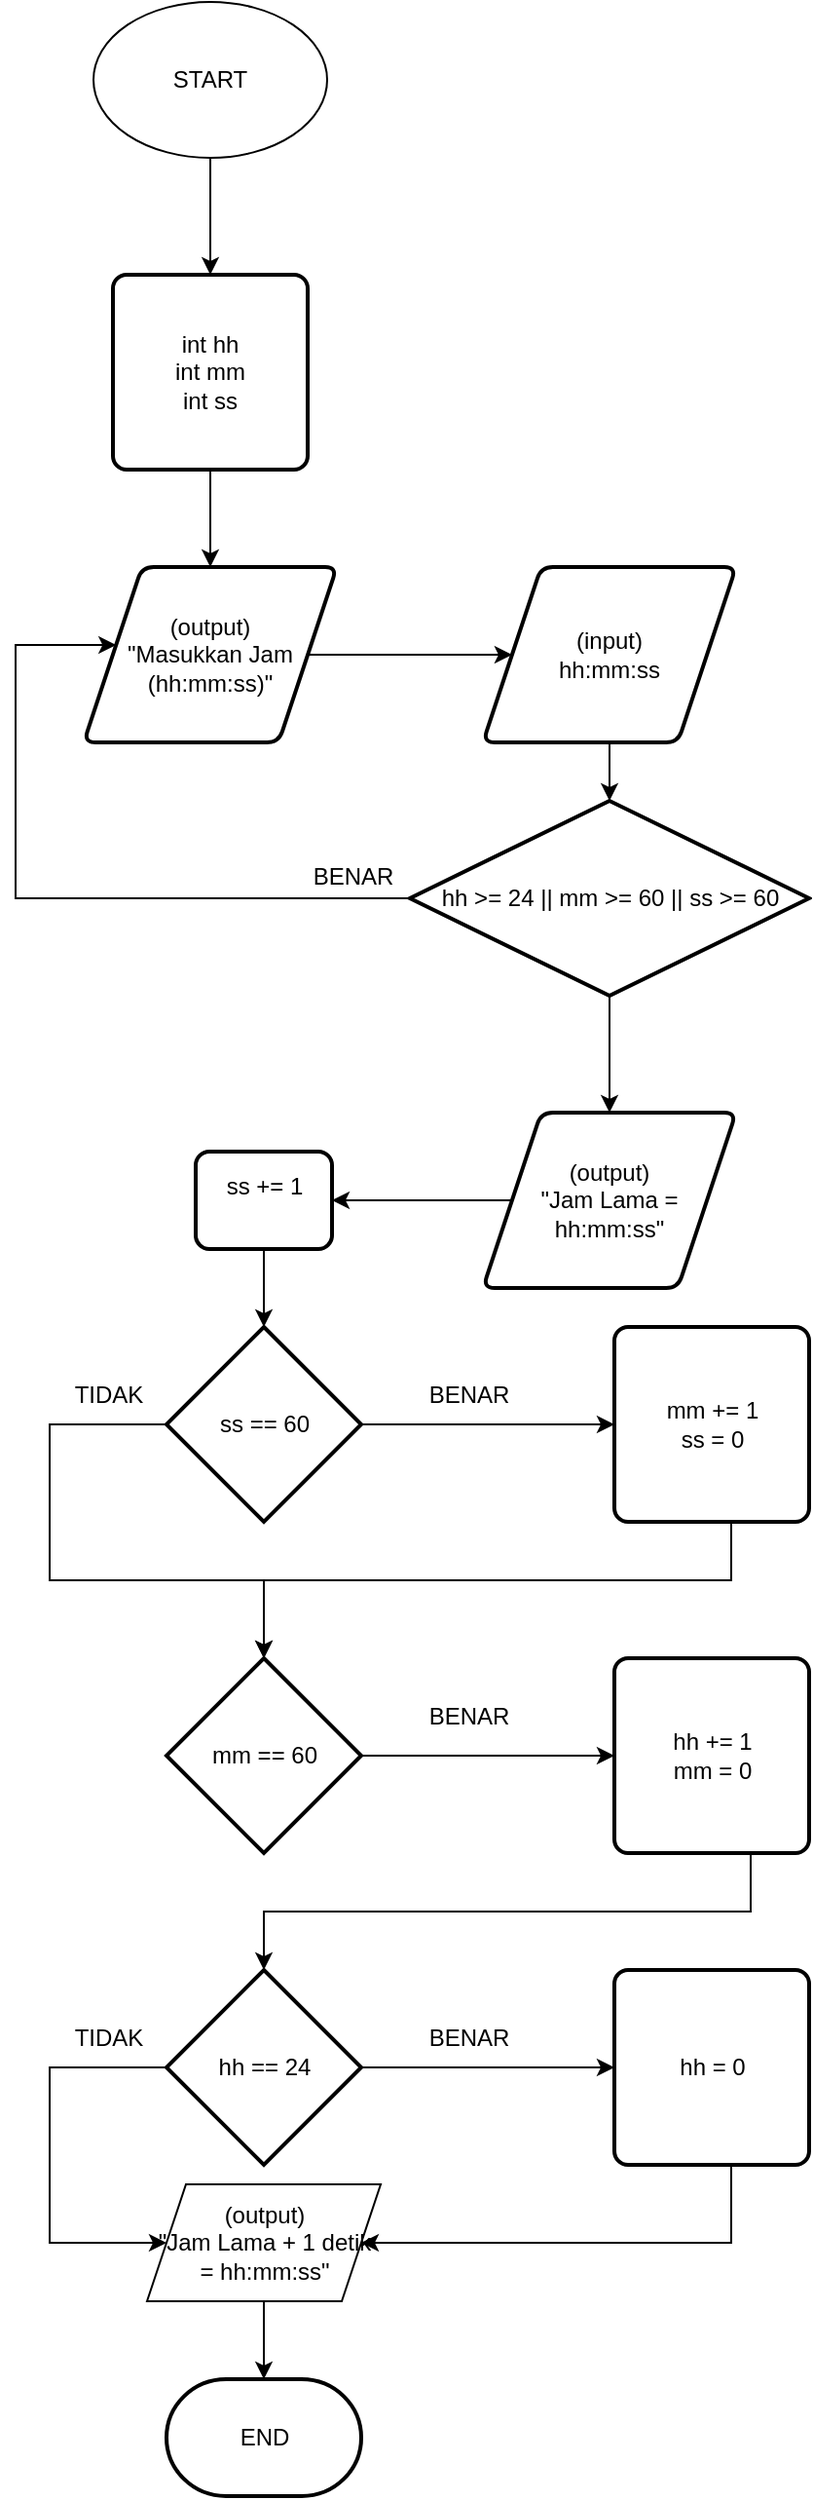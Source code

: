 <mxfile version="15.5.0" type="device"><diagram id="X9YmZ__II-KsB23YuFzx" name="Page-1"><mxGraphModel dx="868" dy="460" grid="1" gridSize="10" guides="1" tooltips="1" connect="1" arrows="1" fold="1" page="1" pageScale="1" pageWidth="1000" pageHeight="1169" math="0" shadow="0"><root><mxCell id="0"/><mxCell id="1" parent="0"/><mxCell id="hRjM0jkB3R4VSlcstP3L-114" style="edgeStyle=orthogonalEdgeStyle;rounded=0;orthogonalLoop=1;jettySize=auto;html=1;" parent="1" source="hRjM0jkB3R4VSlcstP3L-115" target="hRjM0jkB3R4VSlcstP3L-117" edge="1"><mxGeometry relative="1" as="geometry"/></mxCell><mxCell id="hRjM0jkB3R4VSlcstP3L-115" value="START" style="ellipse;whiteSpace=wrap;html=1;" parent="1" vertex="1"><mxGeometry x="850" y="730" width="120" height="80" as="geometry"/></mxCell><mxCell id="hRjM0jkB3R4VSlcstP3L-116" style="edgeStyle=orthogonalEdgeStyle;rounded=0;orthogonalLoop=1;jettySize=auto;html=1;" parent="1" source="hRjM0jkB3R4VSlcstP3L-117" target="hRjM0jkB3R4VSlcstP3L-119" edge="1"><mxGeometry relative="1" as="geometry"/></mxCell><mxCell id="hRjM0jkB3R4VSlcstP3L-117" value="int hh&lt;br&gt;int mm&lt;br&gt;int ss" style="rounded=1;whiteSpace=wrap;html=1;absoluteArcSize=1;arcSize=14;strokeWidth=2;" parent="1" vertex="1"><mxGeometry x="860" y="870" width="100" height="100" as="geometry"/></mxCell><mxCell id="hRjM0jkB3R4VSlcstP3L-118" style="edgeStyle=orthogonalEdgeStyle;rounded=0;orthogonalLoop=1;jettySize=auto;html=1;" parent="1" source="hRjM0jkB3R4VSlcstP3L-119" target="hRjM0jkB3R4VSlcstP3L-121" edge="1"><mxGeometry relative="1" as="geometry"/></mxCell><mxCell id="hRjM0jkB3R4VSlcstP3L-119" value="(output)&lt;br&gt;&quot;Masukkan Jam (hh:mm:ss)&quot;" style="shape=parallelogram;html=1;strokeWidth=2;perimeter=parallelogramPerimeter;whiteSpace=wrap;rounded=1;arcSize=12;size=0.23;" parent="1" vertex="1"><mxGeometry x="845" y="1020" width="130" height="90" as="geometry"/></mxCell><mxCell id="PaAFdR11vG2jaVTzGtPJ-3" value="" style="edgeStyle=orthogonalEdgeStyle;rounded=0;orthogonalLoop=1;jettySize=auto;html=1;" edge="1" parent="1" source="hRjM0jkB3R4VSlcstP3L-121" target="PaAFdR11vG2jaVTzGtPJ-2"><mxGeometry relative="1" as="geometry"/></mxCell><mxCell id="hRjM0jkB3R4VSlcstP3L-121" value="(input)&lt;br&gt;hh:mm:ss" style="shape=parallelogram;html=1;strokeWidth=2;perimeter=parallelogramPerimeter;whiteSpace=wrap;rounded=1;arcSize=12;size=0.23;" parent="1" vertex="1"><mxGeometry x="1050" y="1020" width="130" height="90" as="geometry"/></mxCell><mxCell id="hRjM0jkB3R4VSlcstP3L-122" style="edgeStyle=orthogonalEdgeStyle;rounded=0;orthogonalLoop=1;jettySize=auto;html=1;" parent="1" source="hRjM0jkB3R4VSlcstP3L-123" target="hRjM0jkB3R4VSlcstP3L-128" edge="1"><mxGeometry relative="1" as="geometry"/></mxCell><mxCell id="hRjM0jkB3R4VSlcstP3L-123" value="ss += 1&lt;br&gt;&lt;br&gt;" style="rounded=1;whiteSpace=wrap;html=1;absoluteArcSize=1;arcSize=14;strokeWidth=2;" parent="1" vertex="1"><mxGeometry x="902.5" y="1320" width="70" height="50" as="geometry"/></mxCell><mxCell id="PaAFdR11vG2jaVTzGtPJ-1" value="" style="edgeStyle=orthogonalEdgeStyle;rounded=0;orthogonalLoop=1;jettySize=auto;html=1;" edge="1" parent="1" source="hRjM0jkB3R4VSlcstP3L-125" target="hRjM0jkB3R4VSlcstP3L-123"><mxGeometry relative="1" as="geometry"/></mxCell><mxCell id="hRjM0jkB3R4VSlcstP3L-125" value="(output)&lt;br&gt;&quot;Jam Lama = hh:mm:ss&quot;" style="shape=parallelogram;html=1;strokeWidth=2;perimeter=parallelogramPerimeter;whiteSpace=wrap;rounded=1;arcSize=12;size=0.23;" parent="1" vertex="1"><mxGeometry x="1050" y="1300" width="130" height="90" as="geometry"/></mxCell><mxCell id="hRjM0jkB3R4VSlcstP3L-126" style="edgeStyle=orthogonalEdgeStyle;rounded=0;orthogonalLoop=1;jettySize=auto;html=1;" parent="1" source="hRjM0jkB3R4VSlcstP3L-128" target="hRjM0jkB3R4VSlcstP3L-130" edge="1"><mxGeometry relative="1" as="geometry"/></mxCell><mxCell id="hRjM0jkB3R4VSlcstP3L-127" style="edgeStyle=orthogonalEdgeStyle;rounded=0;orthogonalLoop=1;jettySize=auto;html=1;entryX=0.5;entryY=0;entryDx=0;entryDy=0;entryPerimeter=0;" parent="1" source="hRjM0jkB3R4VSlcstP3L-128" target="hRjM0jkB3R4VSlcstP3L-133" edge="1"><mxGeometry relative="1" as="geometry"><mxPoint x="777.5" y="1600" as="targetPoint"/><Array as="points"><mxPoint x="827.5" y="1460"/><mxPoint x="827.5" y="1540"/><mxPoint x="937.5" y="1540"/></Array></mxGeometry></mxCell><mxCell id="hRjM0jkB3R4VSlcstP3L-128" value="ss == 60" style="strokeWidth=2;html=1;shape=mxgraph.flowchart.decision;whiteSpace=wrap;" parent="1" vertex="1"><mxGeometry x="887.5" y="1410" width="100" height="100" as="geometry"/></mxCell><mxCell id="hRjM0jkB3R4VSlcstP3L-129" style="edgeStyle=orthogonalEdgeStyle;rounded=0;orthogonalLoop=1;jettySize=auto;html=1;entryX=0.5;entryY=0;entryDx=0;entryDy=0;entryPerimeter=0;" parent="1" source="hRjM0jkB3R4VSlcstP3L-130" target="hRjM0jkB3R4VSlcstP3L-133" edge="1"><mxGeometry relative="1" as="geometry"><mxPoint x="937.5" y="1540" as="targetPoint"/><Array as="points"><mxPoint x="1177.5" y="1540"/><mxPoint x="937.5" y="1540"/></Array></mxGeometry></mxCell><mxCell id="hRjM0jkB3R4VSlcstP3L-130" value="mm += 1&lt;br&gt;ss = 0" style="rounded=1;whiteSpace=wrap;html=1;absoluteArcSize=1;arcSize=14;strokeWidth=2;" parent="1" vertex="1"><mxGeometry x="1117.5" y="1410" width="100" height="100" as="geometry"/></mxCell><mxCell id="hRjM0jkB3R4VSlcstP3L-131" style="edgeStyle=orthogonalEdgeStyle;rounded=0;orthogonalLoop=1;jettySize=auto;html=1;entryX=0;entryY=0.5;entryDx=0;entryDy=0;" parent="1" source="hRjM0jkB3R4VSlcstP3L-133" target="hRjM0jkB3R4VSlcstP3L-146" edge="1"><mxGeometry relative="1" as="geometry"/></mxCell><mxCell id="hRjM0jkB3R4VSlcstP3L-133" value="mm == 60" style="strokeWidth=2;html=1;shape=mxgraph.flowchart.decision;whiteSpace=wrap;" parent="1" vertex="1"><mxGeometry x="887.5" y="1580" width="100" height="100" as="geometry"/></mxCell><mxCell id="hRjM0jkB3R4VSlcstP3L-134" value="BENAR" style="text;html=1;strokeColor=none;fillColor=none;align=center;verticalAlign=middle;whiteSpace=wrap;rounded=0;" parent="1" vertex="1"><mxGeometry x="1022.5" y="1435" width="40" height="20" as="geometry"/></mxCell><mxCell id="hRjM0jkB3R4VSlcstP3L-135" value="TIDAK" style="text;html=1;strokeColor=none;fillColor=none;align=center;verticalAlign=middle;whiteSpace=wrap;rounded=0;" parent="1" vertex="1"><mxGeometry x="837.5" y="1435" width="40" height="20" as="geometry"/></mxCell><mxCell id="hRjM0jkB3R4VSlcstP3L-136" style="edgeStyle=orthogonalEdgeStyle;rounded=0;orthogonalLoop=1;jettySize=auto;html=1;" parent="1" source="hRjM0jkB3R4VSlcstP3L-138" target="hRjM0jkB3R4VSlcstP3L-140" edge="1"><mxGeometry relative="1" as="geometry"/></mxCell><mxCell id="hRjM0jkB3R4VSlcstP3L-137" style="edgeStyle=orthogonalEdgeStyle;rounded=0;orthogonalLoop=1;jettySize=auto;html=1;entryX=0;entryY=0.5;entryDx=0;entryDy=0;" parent="1" source="hRjM0jkB3R4VSlcstP3L-138" target="hRjM0jkB3R4VSlcstP3L-144" edge="1"><mxGeometry relative="1" as="geometry"><mxPoint x="847.5" y="1910" as="targetPoint"/><Array as="points"><mxPoint x="827.5" y="1790"/><mxPoint x="827.5" y="1880"/></Array></mxGeometry></mxCell><mxCell id="hRjM0jkB3R4VSlcstP3L-138" value="hh == 24" style="strokeWidth=2;html=1;shape=mxgraph.flowchart.decision;whiteSpace=wrap;" parent="1" vertex="1"><mxGeometry x="887.5" y="1740" width="100" height="100" as="geometry"/></mxCell><mxCell id="hRjM0jkB3R4VSlcstP3L-139" style="edgeStyle=orthogonalEdgeStyle;rounded=0;orthogonalLoop=1;jettySize=auto;html=1;entryX=1;entryY=0.5;entryDx=0;entryDy=0;" parent="1" source="hRjM0jkB3R4VSlcstP3L-140" target="hRjM0jkB3R4VSlcstP3L-144" edge="1"><mxGeometry relative="1" as="geometry"><mxPoint x="1007.5" y="1910" as="targetPoint"/><Array as="points"><mxPoint x="1177.5" y="1880"/></Array></mxGeometry></mxCell><mxCell id="hRjM0jkB3R4VSlcstP3L-140" value="hh = 0" style="rounded=1;whiteSpace=wrap;html=1;absoluteArcSize=1;arcSize=14;strokeWidth=2;" parent="1" vertex="1"><mxGeometry x="1117.5" y="1740" width="100" height="100" as="geometry"/></mxCell><mxCell id="hRjM0jkB3R4VSlcstP3L-141" value="BENAR" style="text;html=1;strokeColor=none;fillColor=none;align=center;verticalAlign=middle;whiteSpace=wrap;rounded=0;" parent="1" vertex="1"><mxGeometry x="1022.5" y="1765" width="40" height="20" as="geometry"/></mxCell><mxCell id="hRjM0jkB3R4VSlcstP3L-142" value="TIDAK" style="text;html=1;strokeColor=none;fillColor=none;align=center;verticalAlign=middle;whiteSpace=wrap;rounded=0;" parent="1" vertex="1"><mxGeometry x="837.5" y="1765" width="40" height="20" as="geometry"/></mxCell><mxCell id="hRjM0jkB3R4VSlcstP3L-143" style="edgeStyle=orthogonalEdgeStyle;rounded=0;orthogonalLoop=1;jettySize=auto;html=1;entryX=0.5;entryY=0;entryDx=0;entryDy=0;entryPerimeter=0;" parent="1" source="hRjM0jkB3R4VSlcstP3L-144" target="hRjM0jkB3R4VSlcstP3L-149" edge="1"><mxGeometry relative="1" as="geometry"/></mxCell><mxCell id="hRjM0jkB3R4VSlcstP3L-144" value="(output)&lt;br&gt;&quot;Jam Lama + 1 detik = hh:mm:ss&quot;" style="shape=parallelogram;perimeter=parallelogramPerimeter;whiteSpace=wrap;html=1;fixedSize=1;" parent="1" vertex="1"><mxGeometry x="877.5" y="1850" width="120" height="60" as="geometry"/></mxCell><mxCell id="hRjM0jkB3R4VSlcstP3L-145" style="edgeStyle=orthogonalEdgeStyle;rounded=0;orthogonalLoop=1;jettySize=auto;html=1;entryX=0.5;entryY=0;entryDx=0;entryDy=0;entryPerimeter=0;" parent="1" source="hRjM0jkB3R4VSlcstP3L-146" target="hRjM0jkB3R4VSlcstP3L-138" edge="1"><mxGeometry relative="1" as="geometry"><mxPoint x="937.5" y="1710" as="targetPoint"/><Array as="points"><mxPoint x="1187.5" y="1710"/><mxPoint x="937.5" y="1710"/></Array></mxGeometry></mxCell><mxCell id="hRjM0jkB3R4VSlcstP3L-146" value="hh += 1&lt;br&gt;mm = 0" style="rounded=1;whiteSpace=wrap;html=1;absoluteArcSize=1;arcSize=14;strokeWidth=2;" parent="1" vertex="1"><mxGeometry x="1117.5" y="1580" width="100" height="100" as="geometry"/></mxCell><mxCell id="hRjM0jkB3R4VSlcstP3L-147" value="BENAR" style="text;html=1;strokeColor=none;fillColor=none;align=center;verticalAlign=middle;whiteSpace=wrap;rounded=0;" parent="1" vertex="1"><mxGeometry x="1022.5" y="1600" width="40" height="20" as="geometry"/></mxCell><mxCell id="hRjM0jkB3R4VSlcstP3L-149" value="END" style="strokeWidth=2;html=1;shape=mxgraph.flowchart.terminator;whiteSpace=wrap;" parent="1" vertex="1"><mxGeometry x="887.5" y="1950" width="100" height="60" as="geometry"/></mxCell><mxCell id="PaAFdR11vG2jaVTzGtPJ-4" style="edgeStyle=orthogonalEdgeStyle;rounded=0;orthogonalLoop=1;jettySize=auto;html=1;" edge="1" parent="1" source="PaAFdR11vG2jaVTzGtPJ-2" target="hRjM0jkB3R4VSlcstP3L-119"><mxGeometry relative="1" as="geometry"><mxPoint x="790" y="1060" as="targetPoint"/><Array as="points"><mxPoint x="810" y="1190"/><mxPoint x="810" y="1060"/></Array></mxGeometry></mxCell><mxCell id="PaAFdR11vG2jaVTzGtPJ-6" value="" style="edgeStyle=orthogonalEdgeStyle;rounded=0;orthogonalLoop=1;jettySize=auto;html=1;" edge="1" parent="1" source="PaAFdR11vG2jaVTzGtPJ-2" target="hRjM0jkB3R4VSlcstP3L-125"><mxGeometry relative="1" as="geometry"/></mxCell><mxCell id="PaAFdR11vG2jaVTzGtPJ-2" value="hh &amp;gt;= 24 || mm &amp;gt;= 60 || ss &amp;gt;= 60" style="strokeWidth=2;html=1;shape=mxgraph.flowchart.decision;whiteSpace=wrap;" vertex="1" parent="1"><mxGeometry x="1012.5" y="1140" width="205" height="100" as="geometry"/></mxCell><mxCell id="PaAFdR11vG2jaVTzGtPJ-5" value="BENAR" style="text;html=1;align=center;verticalAlign=middle;resizable=0;points=[];autosize=1;strokeColor=none;fillColor=none;" vertex="1" parent="1"><mxGeometry x="952.5" y="1169" width="60" height="20" as="geometry"/></mxCell></root></mxGraphModel></diagram></mxfile>